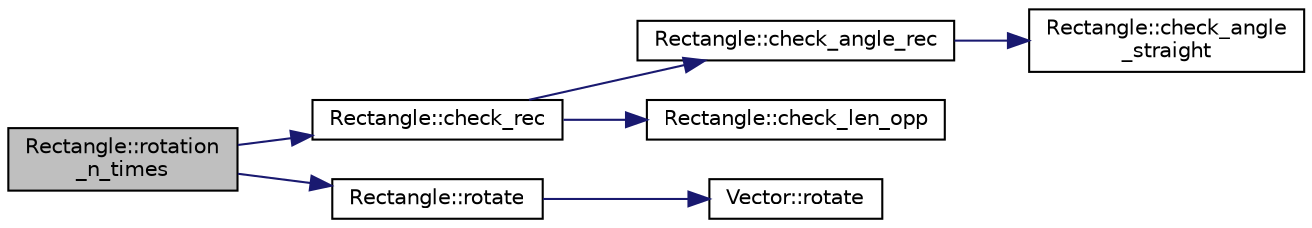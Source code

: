 digraph "Rectangle::rotation_n_times"
{
 // LATEX_PDF_SIZE
  edge [fontname="Helvetica",fontsize="10",labelfontname="Helvetica",labelfontsize="10"];
  node [fontname="Helvetica",fontsize="10",shape=record];
  rankdir="LR";
  Node1 [label="Rectangle::rotation\l_n_times",height=0.2,width=0.4,color="black", fillcolor="grey75", style="filled", fontcolor="black",tooltip=" "];
  Node1 -> Node2 [color="midnightblue",fontsize="10",style="solid",fontname="Helvetica"];
  Node2 [label="Rectangle::check_rec",height=0.2,width=0.4,color="black", fillcolor="white", style="filled",URL="$class_rectangle.html#ae2f12f2dff9325d38414e4cc84be2fb9",tooltip=" "];
  Node2 -> Node3 [color="midnightblue",fontsize="10",style="solid",fontname="Helvetica"];
  Node3 [label="Rectangle::check_angle_rec",height=0.2,width=0.4,color="black", fillcolor="white", style="filled",URL="$class_rectangle.html#a889b30a8bed407b62bfaf71e99316072",tooltip=" "];
  Node3 -> Node4 [color="midnightblue",fontsize="10",style="solid",fontname="Helvetica"];
  Node4 [label="Rectangle::check_angle\l_straight",height=0.2,width=0.4,color="black", fillcolor="white", style="filled",URL="$class_rectangle.html#af460673d51166643cc86948388b3edc3",tooltip=" "];
  Node2 -> Node5 [color="midnightblue",fontsize="10",style="solid",fontname="Helvetica"];
  Node5 [label="Rectangle::check_len_opp",height=0.2,width=0.4,color="black", fillcolor="white", style="filled",URL="$class_rectangle.html#a8cec5b810189f61ab48e800641a591ec",tooltip=" "];
  Node1 -> Node6 [color="midnightblue",fontsize="10",style="solid",fontname="Helvetica"];
  Node6 [label="Rectangle::rotate",height=0.2,width=0.4,color="black", fillcolor="white", style="filled",URL="$class_rectangle.html#a24ab424d5bbe2674aa5b65ada2377879",tooltip=" "];
  Node6 -> Node7 [color="midnightblue",fontsize="10",style="solid",fontname="Helvetica"];
  Node7 [label="Vector::rotate",height=0.2,width=0.4,color="black", fillcolor="white", style="filled",URL="$class_vector.html#a1cb3e8701f02304fc378e5170a3aaf16",tooltip=" "];
}
